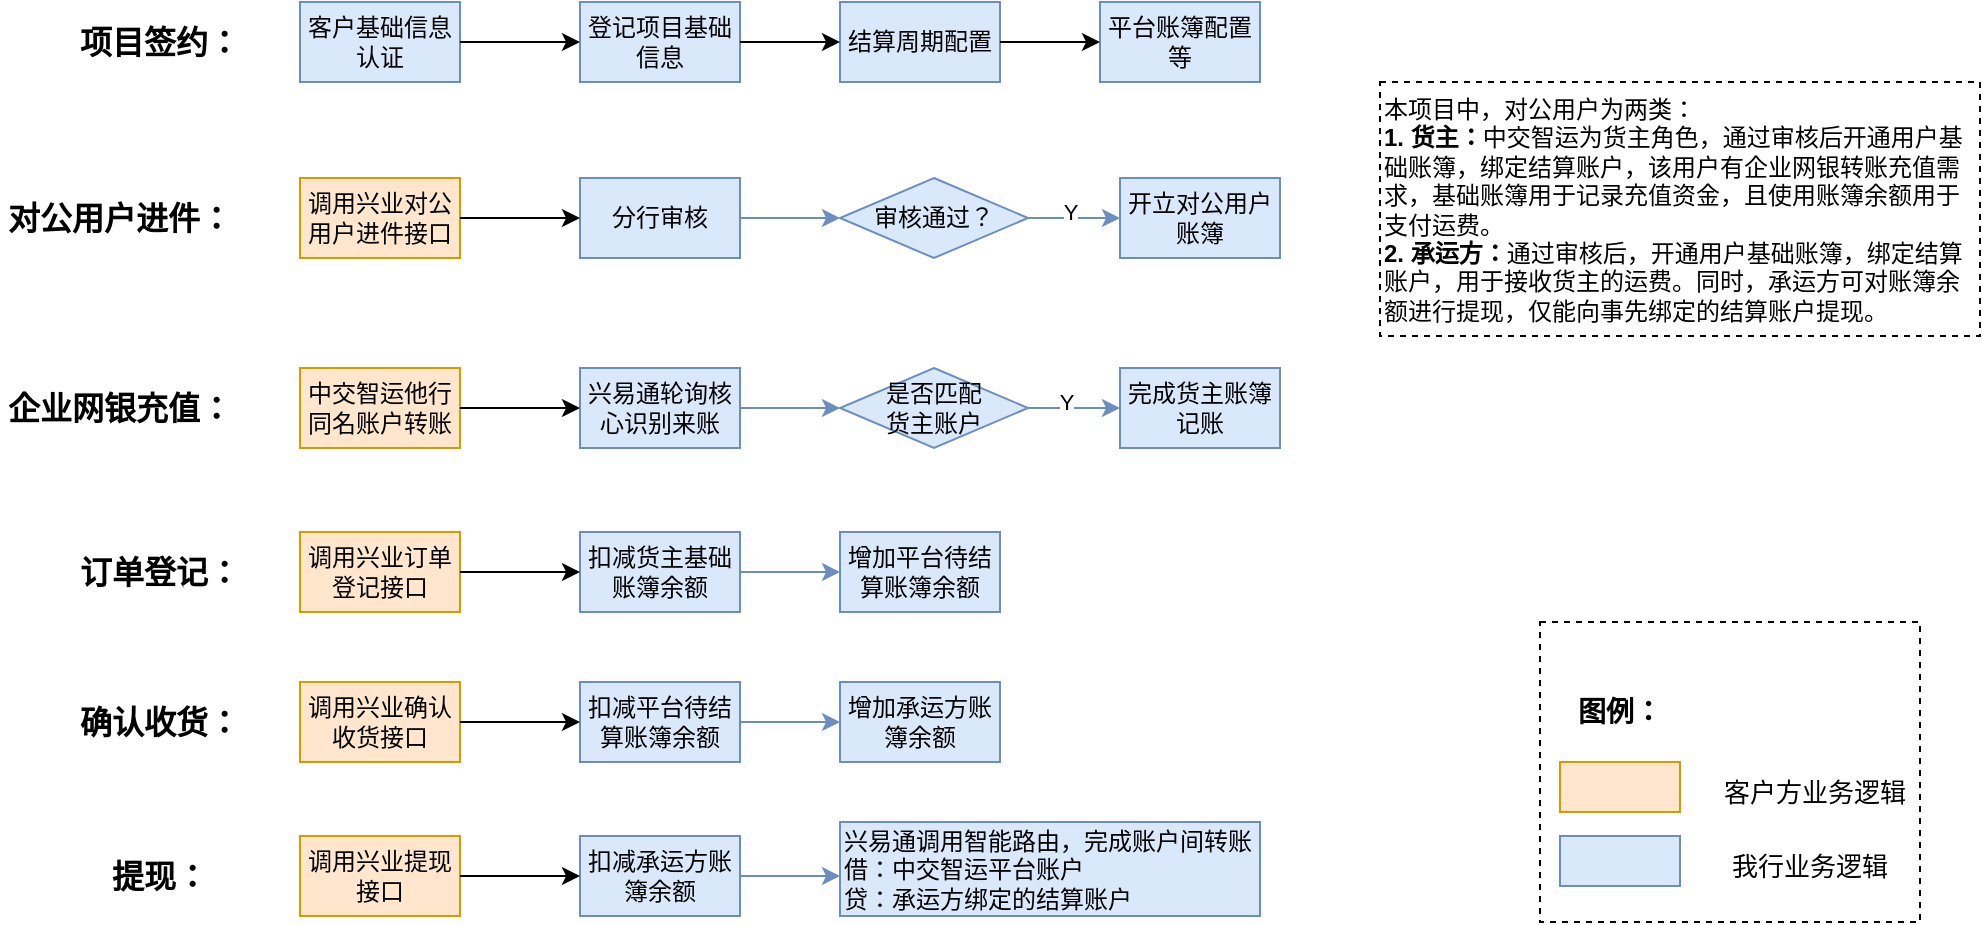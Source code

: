 <mxfile version="22.1.7" type="github">
  <diagram id="rOKznpR-ijh4sWOyCu2r" name="业务流程图">
    <mxGraphModel dx="1621" dy="510" grid="1" gridSize="10" guides="1" tooltips="1" connect="1" arrows="1" fold="1" page="1" pageScale="1" pageWidth="827" pageHeight="1169" math="0" shadow="0">
      <root>
        <mxCell id="0" />
        <mxCell id="1" parent="0" />
        <mxCell id="H0-iVYsh9HhNqJrDz8a0-1" value="调用兴业对公&lt;br&gt;用户进件接口" style="rounded=0;whiteSpace=wrap;html=1;fillColor=#ffe6cc;strokeColor=#d79b00;" vertex="1" parent="1">
          <mxGeometry x="130" y="118" width="80" height="40" as="geometry" />
        </mxCell>
        <mxCell id="H0-iVYsh9HhNqJrDz8a0-2" value="分行审核" style="rounded=0;whiteSpace=wrap;html=1;fillColor=#dae8fc;strokeColor=#6c8ebf;" vertex="1" parent="1">
          <mxGeometry x="270" y="118" width="80" height="40" as="geometry" />
        </mxCell>
        <mxCell id="H0-iVYsh9HhNqJrDz8a0-3" value="审核通过？" style="rhombus;whiteSpace=wrap;html=1;fillColor=#dae8fc;strokeColor=#6c8ebf;" vertex="1" parent="1">
          <mxGeometry x="400" y="118" width="94" height="40" as="geometry" />
        </mxCell>
        <mxCell id="H0-iVYsh9HhNqJrDz8a0-4" value="" style="endArrow=classic;html=1;rounded=0;exitX=1;exitY=0.5;exitDx=0;exitDy=0;entryX=0;entryY=0.5;entryDx=0;entryDy=0;" edge="1" parent="1" source="H0-iVYsh9HhNqJrDz8a0-1" target="H0-iVYsh9HhNqJrDz8a0-2">
          <mxGeometry width="50" height="50" relative="1" as="geometry">
            <mxPoint x="170" y="318" as="sourcePoint" />
            <mxPoint x="220" y="268" as="targetPoint" />
            <Array as="points" />
          </mxGeometry>
        </mxCell>
        <mxCell id="H0-iVYsh9HhNqJrDz8a0-6" value="" style="endArrow=classic;html=1;rounded=0;entryX=0;entryY=0.5;entryDx=0;entryDy=0;exitX=1;exitY=0.5;exitDx=0;exitDy=0;fillColor=#dae8fc;strokeColor=#6c8ebf;" edge="1" parent="1" source="H0-iVYsh9HhNqJrDz8a0-2" target="H0-iVYsh9HhNqJrDz8a0-3">
          <mxGeometry width="50" height="50" relative="1" as="geometry">
            <mxPoint x="330" y="248" as="sourcePoint" />
            <mxPoint x="380" y="198" as="targetPoint" />
          </mxGeometry>
        </mxCell>
        <mxCell id="H0-iVYsh9HhNqJrDz8a0-7" value="开立对公用户&lt;br&gt;账簿" style="rounded=0;whiteSpace=wrap;html=1;fillColor=#dae8fc;strokeColor=#6c8ebf;" vertex="1" parent="1">
          <mxGeometry x="540" y="118" width="80" height="40" as="geometry" />
        </mxCell>
        <mxCell id="H0-iVYsh9HhNqJrDz8a0-8" value="" style="endArrow=classic;html=1;rounded=0;exitX=1;exitY=0.5;exitDx=0;exitDy=0;entryX=0;entryY=0.5;entryDx=0;entryDy=0;fillColor=#dae8fc;strokeColor=#6c8ebf;" edge="1" parent="1" source="H0-iVYsh9HhNqJrDz8a0-3" target="H0-iVYsh9HhNqJrDz8a0-7">
          <mxGeometry width="50" height="50" relative="1" as="geometry">
            <mxPoint x="520" y="288" as="sourcePoint" />
            <mxPoint x="570" y="238" as="targetPoint" />
          </mxGeometry>
        </mxCell>
        <mxCell id="H0-iVYsh9HhNqJrDz8a0-31" value="Y" style="edgeLabel;html=1;align=center;verticalAlign=middle;resizable=0;points=[];" vertex="1" connectable="0" parent="H0-iVYsh9HhNqJrDz8a0-8">
          <mxGeometry x="-0.087" y="3" relative="1" as="geometry">
            <mxPoint as="offset" />
          </mxGeometry>
        </mxCell>
        <mxCell id="H0-iVYsh9HhNqJrDz8a0-9" value="客户基础信息认证" style="rounded=0;whiteSpace=wrap;html=1;fillColor=#dae8fc;strokeColor=#6c8ebf;" vertex="1" parent="1">
          <mxGeometry x="130" y="30" width="80" height="40" as="geometry" />
        </mxCell>
        <mxCell id="H0-iVYsh9HhNqJrDz8a0-10" value="结算周期配置" style="rounded=0;whiteSpace=wrap;html=1;fillColor=#dae8fc;strokeColor=#6c8ebf;" vertex="1" parent="1">
          <mxGeometry x="400" y="30" width="80" height="40" as="geometry" />
        </mxCell>
        <mxCell id="H0-iVYsh9HhNqJrDz8a0-14" value="本项目中，对公用户为两类：&lt;br style=&quot;border-color: var(--border-color);&quot;&gt;&lt;b&gt;1. 货主：&lt;/b&gt;中交智运为货主角色，通过审核后开通用户基础账簿，绑定结算账户，该用户有企业网银转账充值需求，基础账簿用于记录充值资金，且使用账簿余额用于支付运费。&lt;br style=&quot;border-color: var(--border-color);&quot;&gt;&lt;span style=&quot;border-color: var(--border-color);&quot;&gt;&lt;b&gt;2. 承运方：&lt;/b&gt;通过审核后，开通用户基础账簿，绑定结算账户，用于接收货主的运费。同时，承运方可对账簿余额进行提现，仅能向事先绑定的结算账户提现。&lt;/span&gt;" style="text;html=1;strokeColor=default;fillColor=none;align=left;verticalAlign=middle;whiteSpace=wrap;rounded=0;dashed=1;" vertex="1" parent="1">
          <mxGeometry x="670" y="70" width="300" height="127" as="geometry" />
        </mxCell>
        <mxCell id="H0-iVYsh9HhNqJrDz8a0-15" value="平台账簿配置等" style="rounded=0;whiteSpace=wrap;html=1;fillColor=#dae8fc;strokeColor=#6c8ebf;" vertex="1" parent="1">
          <mxGeometry x="530" y="30" width="80" height="40" as="geometry" />
        </mxCell>
        <mxCell id="H0-iVYsh9HhNqJrDz8a0-16" value="登记项目基础信息" style="rounded=0;whiteSpace=wrap;html=1;fillColor=#dae8fc;strokeColor=#6c8ebf;" vertex="1" parent="1">
          <mxGeometry x="270" y="30" width="80" height="40" as="geometry" />
        </mxCell>
        <mxCell id="H0-iVYsh9HhNqJrDz8a0-17" value="" style="endArrow=classic;html=1;rounded=0;entryX=0;entryY=0.5;entryDx=0;entryDy=0;" edge="1" parent="1" source="H0-iVYsh9HhNqJrDz8a0-9" target="H0-iVYsh9HhNqJrDz8a0-16">
          <mxGeometry width="50" height="50" relative="1" as="geometry">
            <mxPoint x="220" y="141" as="sourcePoint" />
            <mxPoint x="280" y="141" as="targetPoint" />
            <Array as="points" />
          </mxGeometry>
        </mxCell>
        <mxCell id="H0-iVYsh9HhNqJrDz8a0-18" value="" style="endArrow=classic;html=1;rounded=0;exitX=1;exitY=0.5;exitDx=0;exitDy=0;" edge="1" parent="1" source="H0-iVYsh9HhNqJrDz8a0-16" target="H0-iVYsh9HhNqJrDz8a0-10">
          <mxGeometry width="50" height="50" relative="1" as="geometry">
            <mxPoint x="220" y="60" as="sourcePoint" />
            <mxPoint x="280" y="60" as="targetPoint" />
            <Array as="points" />
          </mxGeometry>
        </mxCell>
        <mxCell id="H0-iVYsh9HhNqJrDz8a0-19" value="" style="endArrow=classic;html=1;rounded=0;exitX=1;exitY=0.5;exitDx=0;exitDy=0;entryX=0;entryY=0.5;entryDx=0;entryDy=0;" edge="1" parent="1" source="H0-iVYsh9HhNqJrDz8a0-10" target="H0-iVYsh9HhNqJrDz8a0-15">
          <mxGeometry width="50" height="50" relative="1" as="geometry">
            <mxPoint x="360" y="60" as="sourcePoint" />
            <mxPoint x="410" y="60" as="targetPoint" />
            <Array as="points" />
          </mxGeometry>
        </mxCell>
        <mxCell id="H0-iVYsh9HhNqJrDz8a0-20" value="&lt;font style=&quot;font-size: 16px;&quot;&gt;&lt;b&gt;项目签约：&lt;/b&gt;&lt;/font&gt;" style="text;html=1;strokeColor=none;fillColor=none;align=center;verticalAlign=middle;whiteSpace=wrap;rounded=0;" vertex="1" parent="1">
          <mxGeometry x="10" y="35" width="100" height="30" as="geometry" />
        </mxCell>
        <mxCell id="H0-iVYsh9HhNqJrDz8a0-21" value="&lt;font style=&quot;font-size: 16px;&quot;&gt;&lt;b&gt;对公用户进件：&lt;/b&gt;&lt;/font&gt;" style="text;html=1;strokeColor=none;fillColor=none;align=center;verticalAlign=middle;whiteSpace=wrap;rounded=0;" vertex="1" parent="1">
          <mxGeometry x="-20" y="123" width="120" height="30" as="geometry" />
        </mxCell>
        <mxCell id="H0-iVYsh9HhNqJrDz8a0-22" value="中交智运他行同名账户转账" style="rounded=0;whiteSpace=wrap;html=1;fillColor=#ffe6cc;strokeColor=#d79b00;" vertex="1" parent="1">
          <mxGeometry x="130" y="213" width="80" height="40" as="geometry" />
        </mxCell>
        <mxCell id="H0-iVYsh9HhNqJrDz8a0-23" value="兴易通轮询核心识别来账" style="rounded=0;whiteSpace=wrap;html=1;fillColor=#dae8fc;strokeColor=#6c8ebf;" vertex="1" parent="1">
          <mxGeometry x="270" y="213" width="80" height="40" as="geometry" />
        </mxCell>
        <mxCell id="H0-iVYsh9HhNqJrDz8a0-24" value="是否匹配&lt;br&gt;货主账户" style="rhombus;whiteSpace=wrap;html=1;fillColor=#dae8fc;strokeColor=#6c8ebf;" vertex="1" parent="1">
          <mxGeometry x="400" y="213" width="94" height="40" as="geometry" />
        </mxCell>
        <mxCell id="H0-iVYsh9HhNqJrDz8a0-25" value="" style="endArrow=classic;html=1;rounded=0;exitX=1;exitY=0.5;exitDx=0;exitDy=0;entryX=0;entryY=0.5;entryDx=0;entryDy=0;" edge="1" parent="1" source="H0-iVYsh9HhNqJrDz8a0-22" target="H0-iVYsh9HhNqJrDz8a0-23">
          <mxGeometry width="50" height="50" relative="1" as="geometry">
            <mxPoint x="170" y="413" as="sourcePoint" />
            <mxPoint x="220" y="363" as="targetPoint" />
            <Array as="points" />
          </mxGeometry>
        </mxCell>
        <mxCell id="H0-iVYsh9HhNqJrDz8a0-26" value="" style="endArrow=classic;html=1;rounded=0;entryX=0;entryY=0.5;entryDx=0;entryDy=0;exitX=1;exitY=0.5;exitDx=0;exitDy=0;fillColor=#dae8fc;strokeColor=#6c8ebf;" edge="1" parent="1" source="H0-iVYsh9HhNqJrDz8a0-23" target="H0-iVYsh9HhNqJrDz8a0-24">
          <mxGeometry width="50" height="50" relative="1" as="geometry">
            <mxPoint x="330" y="343" as="sourcePoint" />
            <mxPoint x="380" y="293" as="targetPoint" />
          </mxGeometry>
        </mxCell>
        <mxCell id="H0-iVYsh9HhNqJrDz8a0-27" value="完成货主账簿记账" style="rounded=0;whiteSpace=wrap;html=1;fillColor=#dae8fc;strokeColor=#6c8ebf;" vertex="1" parent="1">
          <mxGeometry x="540" y="213" width="80" height="40" as="geometry" />
        </mxCell>
        <mxCell id="H0-iVYsh9HhNqJrDz8a0-28" value="" style="endArrow=classic;html=1;rounded=0;exitX=1;exitY=0.5;exitDx=0;exitDy=0;entryX=0;entryY=0.5;entryDx=0;entryDy=0;fillColor=#dae8fc;strokeColor=#6c8ebf;" edge="1" parent="1" source="H0-iVYsh9HhNqJrDz8a0-24" target="H0-iVYsh9HhNqJrDz8a0-27">
          <mxGeometry width="50" height="50" relative="1" as="geometry">
            <mxPoint x="520" y="383" as="sourcePoint" />
            <mxPoint x="570" y="333" as="targetPoint" />
          </mxGeometry>
        </mxCell>
        <mxCell id="H0-iVYsh9HhNqJrDz8a0-30" value="Y" style="edgeLabel;html=1;align=center;verticalAlign=middle;resizable=0;points=[];" vertex="1" connectable="0" parent="H0-iVYsh9HhNqJrDz8a0-28">
          <mxGeometry x="-0.174" y="3" relative="1" as="geometry">
            <mxPoint as="offset" />
          </mxGeometry>
        </mxCell>
        <mxCell id="H0-iVYsh9HhNqJrDz8a0-29" value="&lt;font style=&quot;font-size: 16px;&quot;&gt;&lt;b&gt;企业网银充值：&lt;/b&gt;&lt;/font&gt;" style="text;html=1;strokeColor=none;fillColor=none;align=center;verticalAlign=middle;whiteSpace=wrap;rounded=0;" vertex="1" parent="1">
          <mxGeometry x="-20" y="218" width="120" height="30" as="geometry" />
        </mxCell>
        <mxCell id="H0-iVYsh9HhNqJrDz8a0-32" value="调用兴业订单登记接口" style="rounded=0;whiteSpace=wrap;html=1;fillColor=#ffe6cc;strokeColor=#d79b00;" vertex="1" parent="1">
          <mxGeometry x="130" y="295" width="80" height="40" as="geometry" />
        </mxCell>
        <mxCell id="H0-iVYsh9HhNqJrDz8a0-33" value="扣减货主基础账簿余额" style="rounded=0;whiteSpace=wrap;html=1;fillColor=#dae8fc;strokeColor=#6c8ebf;" vertex="1" parent="1">
          <mxGeometry x="270" y="295" width="80" height="40" as="geometry" />
        </mxCell>
        <mxCell id="H0-iVYsh9HhNqJrDz8a0-35" value="" style="endArrow=classic;html=1;rounded=0;exitX=1;exitY=0.5;exitDx=0;exitDy=0;entryX=0;entryY=0.5;entryDx=0;entryDy=0;" edge="1" parent="1" source="H0-iVYsh9HhNqJrDz8a0-32" target="H0-iVYsh9HhNqJrDz8a0-33">
          <mxGeometry width="50" height="50" relative="1" as="geometry">
            <mxPoint x="170" y="495" as="sourcePoint" />
            <mxPoint x="220" y="445" as="targetPoint" />
            <Array as="points" />
          </mxGeometry>
        </mxCell>
        <mxCell id="H0-iVYsh9HhNqJrDz8a0-36" value="" style="endArrow=classic;html=1;rounded=0;entryX=0;entryY=0.5;entryDx=0;entryDy=0;exitX=1;exitY=0.5;exitDx=0;exitDy=0;fillColor=#dae8fc;strokeColor=#6c8ebf;" edge="1" parent="1" source="H0-iVYsh9HhNqJrDz8a0-33">
          <mxGeometry width="50" height="50" relative="1" as="geometry">
            <mxPoint x="330" y="425" as="sourcePoint" />
            <mxPoint x="400" y="315" as="targetPoint" />
          </mxGeometry>
        </mxCell>
        <mxCell id="H0-iVYsh9HhNqJrDz8a0-37" value="增加平台待结算账簿余额" style="rounded=0;whiteSpace=wrap;html=1;fillColor=#dae8fc;strokeColor=#6c8ebf;" vertex="1" parent="1">
          <mxGeometry x="400" y="295" width="80" height="40" as="geometry" />
        </mxCell>
        <mxCell id="H0-iVYsh9HhNqJrDz8a0-41" value="&lt;font style=&quot;font-size: 16px;&quot;&gt;&lt;b&gt;订单登记：&lt;/b&gt;&lt;/font&gt;" style="text;html=1;strokeColor=none;fillColor=none;align=center;verticalAlign=middle;whiteSpace=wrap;rounded=0;" vertex="1" parent="1">
          <mxGeometry x="10" y="300" width="100" height="30" as="geometry" />
        </mxCell>
        <mxCell id="H0-iVYsh9HhNqJrDz8a0-42" value="调用兴业确认收货接口" style="rounded=0;whiteSpace=wrap;html=1;fillColor=#ffe6cc;strokeColor=#d79b00;" vertex="1" parent="1">
          <mxGeometry x="130" y="370" width="80" height="40" as="geometry" />
        </mxCell>
        <mxCell id="H0-iVYsh9HhNqJrDz8a0-43" value="扣减平台待结算账簿余额" style="rounded=0;whiteSpace=wrap;html=1;fillColor=#dae8fc;strokeColor=#6c8ebf;" vertex="1" parent="1">
          <mxGeometry x="270" y="370" width="80" height="40" as="geometry" />
        </mxCell>
        <mxCell id="H0-iVYsh9HhNqJrDz8a0-44" value="" style="endArrow=classic;html=1;rounded=0;exitX=1;exitY=0.5;exitDx=0;exitDy=0;entryX=0;entryY=0.5;entryDx=0;entryDy=0;" edge="1" parent="1" source="H0-iVYsh9HhNqJrDz8a0-42" target="H0-iVYsh9HhNqJrDz8a0-43">
          <mxGeometry width="50" height="50" relative="1" as="geometry">
            <mxPoint x="170" y="570" as="sourcePoint" />
            <mxPoint x="220" y="520" as="targetPoint" />
            <Array as="points" />
          </mxGeometry>
        </mxCell>
        <mxCell id="H0-iVYsh9HhNqJrDz8a0-45" value="" style="endArrow=classic;html=1;rounded=0;entryX=0;entryY=0.5;entryDx=0;entryDy=0;exitX=1;exitY=0.5;exitDx=0;exitDy=0;fillColor=#dae8fc;strokeColor=#6c8ebf;" edge="1" parent="1" source="H0-iVYsh9HhNqJrDz8a0-43">
          <mxGeometry width="50" height="50" relative="1" as="geometry">
            <mxPoint x="330" y="500" as="sourcePoint" />
            <mxPoint x="400" y="390" as="targetPoint" />
          </mxGeometry>
        </mxCell>
        <mxCell id="H0-iVYsh9HhNqJrDz8a0-46" value="增加承运方账簿余额" style="rounded=0;whiteSpace=wrap;html=1;fillColor=#dae8fc;strokeColor=#6c8ebf;" vertex="1" parent="1">
          <mxGeometry x="400" y="370" width="80" height="40" as="geometry" />
        </mxCell>
        <mxCell id="H0-iVYsh9HhNqJrDz8a0-47" value="&lt;font style=&quot;font-size: 16px;&quot;&gt;&lt;b&gt;确认收货：&lt;/b&gt;&lt;/font&gt;" style="text;html=1;strokeColor=none;fillColor=none;align=center;verticalAlign=middle;whiteSpace=wrap;rounded=0;" vertex="1" parent="1">
          <mxGeometry x="10" y="375" width="100" height="30" as="geometry" />
        </mxCell>
        <mxCell id="H0-iVYsh9HhNqJrDz8a0-48" value="调用兴业提现接口" style="rounded=0;whiteSpace=wrap;html=1;fillColor=#ffe6cc;strokeColor=#d79b00;" vertex="1" parent="1">
          <mxGeometry x="130" y="447" width="80" height="40" as="geometry" />
        </mxCell>
        <mxCell id="H0-iVYsh9HhNqJrDz8a0-49" value="扣减承运方账簿余额" style="rounded=0;whiteSpace=wrap;html=1;fillColor=#dae8fc;strokeColor=#6c8ebf;" vertex="1" parent="1">
          <mxGeometry x="270" y="447" width="80" height="40" as="geometry" />
        </mxCell>
        <mxCell id="H0-iVYsh9HhNqJrDz8a0-50" value="" style="endArrow=classic;html=1;rounded=0;exitX=1;exitY=0.5;exitDx=0;exitDy=0;entryX=0;entryY=0.5;entryDx=0;entryDy=0;" edge="1" parent="1" source="H0-iVYsh9HhNqJrDz8a0-48" target="H0-iVYsh9HhNqJrDz8a0-49">
          <mxGeometry width="50" height="50" relative="1" as="geometry">
            <mxPoint x="170" y="647" as="sourcePoint" />
            <mxPoint x="220" y="597" as="targetPoint" />
            <Array as="points" />
          </mxGeometry>
        </mxCell>
        <mxCell id="H0-iVYsh9HhNqJrDz8a0-51" value="" style="endArrow=classic;html=1;rounded=0;entryX=0;entryY=0.5;entryDx=0;entryDy=0;exitX=1;exitY=0.5;exitDx=0;exitDy=0;fillColor=#dae8fc;strokeColor=#6c8ebf;" edge="1" parent="1" source="H0-iVYsh9HhNqJrDz8a0-49">
          <mxGeometry width="50" height="50" relative="1" as="geometry">
            <mxPoint x="330" y="577" as="sourcePoint" />
            <mxPoint x="400" y="467" as="targetPoint" />
          </mxGeometry>
        </mxCell>
        <mxCell id="H0-iVYsh9HhNqJrDz8a0-52" value="兴易通调用智能路由，完成账户间转账&lt;br&gt;借：中交智运平台账户&lt;br&gt;贷：承运方绑定的结算账户" style="rounded=0;whiteSpace=wrap;html=1;fillColor=#dae8fc;strokeColor=#6c8ebf;align=left;" vertex="1" parent="1">
          <mxGeometry x="400" y="440" width="210" height="47" as="geometry" />
        </mxCell>
        <mxCell id="H0-iVYsh9HhNqJrDz8a0-53" value="&lt;font style=&quot;font-size: 16px;&quot;&gt;&lt;b&gt;提现：&lt;/b&gt;&lt;/font&gt;" style="text;html=1;strokeColor=none;fillColor=none;align=center;verticalAlign=middle;whiteSpace=wrap;rounded=0;" vertex="1" parent="1">
          <mxGeometry x="10" y="452" width="100" height="30" as="geometry" />
        </mxCell>
        <mxCell id="H0-iVYsh9HhNqJrDz8a0-54" value="" style="rounded=0;whiteSpace=wrap;html=1;fillColor=#ffe6cc;strokeColor=#d79b00;" vertex="1" parent="1">
          <mxGeometry x="760" y="410" width="60" height="25" as="geometry" />
        </mxCell>
        <mxCell id="H0-iVYsh9HhNqJrDz8a0-55" value="图例：" style="text;html=1;strokeColor=none;fillColor=none;align=center;verticalAlign=middle;whiteSpace=wrap;rounded=0;fontStyle=1;fontSize=14;" vertex="1" parent="1">
          <mxGeometry x="760" y="370" width="60" height="30" as="geometry" />
        </mxCell>
        <mxCell id="H0-iVYsh9HhNqJrDz8a0-56" value="客户方业务逻辑" style="text;html=1;strokeColor=none;fillColor=none;align=left;verticalAlign=middle;whiteSpace=wrap;rounded=0;fontStyle=0;fontSize=13;" vertex="1" parent="1">
          <mxGeometry x="840" y="410" width="100" height="30" as="geometry" />
        </mxCell>
        <mxCell id="H0-iVYsh9HhNqJrDz8a0-57" value="" style="rounded=0;whiteSpace=wrap;html=1;fillColor=#dae8fc;strokeColor=#6c8ebf;" vertex="1" parent="1">
          <mxGeometry x="760" y="447" width="60" height="25" as="geometry" />
        </mxCell>
        <mxCell id="H0-iVYsh9HhNqJrDz8a0-58" value="我行业务逻辑" style="text;html=1;strokeColor=none;fillColor=none;align=center;verticalAlign=middle;whiteSpace=wrap;rounded=0;fontStyle=0;fontSize=13;" vertex="1" parent="1">
          <mxGeometry x="840" y="447" width="90" height="30" as="geometry" />
        </mxCell>
        <mxCell id="H0-iVYsh9HhNqJrDz8a0-60" value="" style="text;html=1;strokeColor=default;fillColor=none;align=center;verticalAlign=middle;whiteSpace=wrap;rounded=0;dashed=1;" vertex="1" parent="1">
          <mxGeometry x="750" y="340" width="190" height="150" as="geometry" />
        </mxCell>
      </root>
    </mxGraphModel>
  </diagram>
</mxfile>
